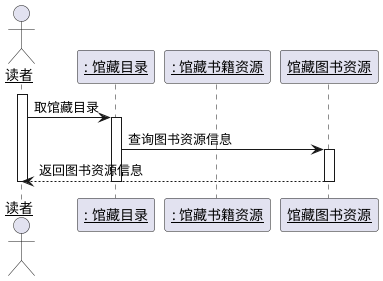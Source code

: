 @startuml
actor 读者
actor ": 读者" as 读者
participant ": 馆藏目录" as 馆藏目录
participant ": 馆藏书籍资源" as 馆藏书籍资源
skinparam sequenceParticipant underline
activate 读者
读者->馆藏目录:取馆藏目录
activate 馆藏目录
馆藏目录->馆藏图书资源:查询图书资源信息
activate 馆藏图书资源
馆藏图书资源-->读者:返回图书资源信息
deactivate 馆藏图书资源
deactivate 馆藏目录
deactivate 读者
@enduml